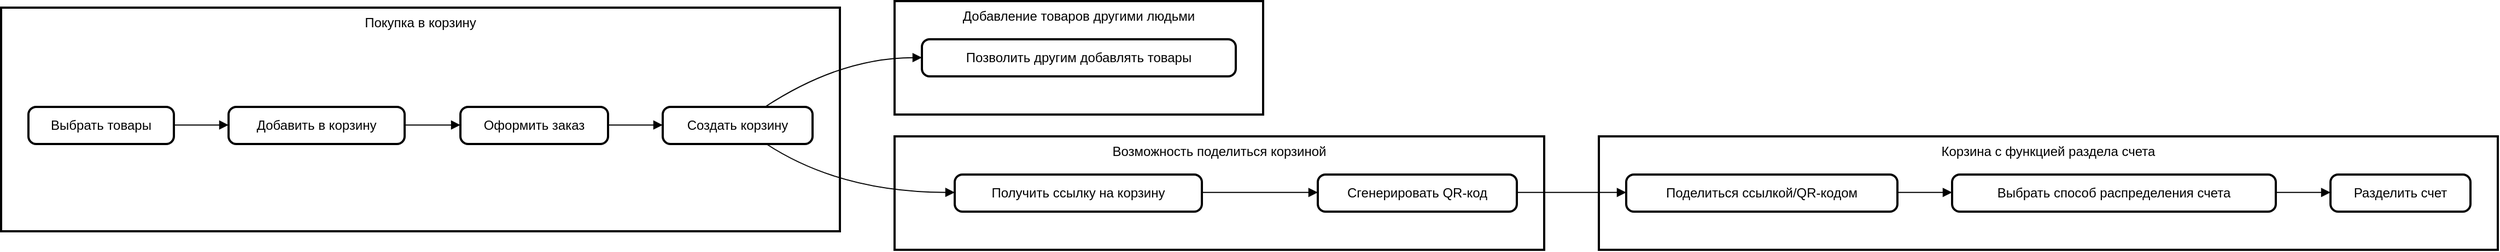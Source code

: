 <mxfile version="22.0.8" type="github">
  <diagram name="Страница — 1" id="X9x0GRcSEIaELL4LpcVx">
    <mxGraphModel>
      <root>
        <mxCell id="0" />
        <mxCell id="1" parent="0" />
        <mxCell id="2" value="Корзина с функцией раздела счета" style="whiteSpace=wrap;strokeWidth=2;verticalAlign=top;" vertex="1" parent="1">
          <mxGeometry x="1461" y="124" width="822" height="104" as="geometry" />
        </mxCell>
        <mxCell id="3" value="Поделиться ссылкой/QR-кодом" style="rounded=1;absoluteArcSize=1;arcSize=14;whiteSpace=wrap;strokeWidth=2;" vertex="1" parent="1">
          <mxGeometry x="1486" y="159" width="248" height="34" as="geometry" />
        </mxCell>
        <mxCell id="4" value="Выбрать способ распределения счета" style="rounded=1;absoluteArcSize=1;arcSize=14;whiteSpace=wrap;strokeWidth=2;" vertex="1" parent="1">
          <mxGeometry x="1784" y="159" width="296" height="34" as="geometry" />
        </mxCell>
        <mxCell id="5" value="Разделить счет" style="rounded=1;absoluteArcSize=1;arcSize=14;whiteSpace=wrap;strokeWidth=2;" vertex="1" parent="1">
          <mxGeometry x="2130" y="159" width="128" height="34" as="geometry" />
        </mxCell>
        <mxCell id="6" value="Добавление товаров другими людьми" style="whiteSpace=wrap;strokeWidth=2;verticalAlign=top;" vertex="1" parent="1">
          <mxGeometry x="817" width="337" height="104" as="geometry" />
        </mxCell>
        <mxCell id="7" value="Позволить другим добавлять товары" style="rounded=1;absoluteArcSize=1;arcSize=14;whiteSpace=wrap;strokeWidth=2;" vertex="1" parent="1">
          <mxGeometry x="842" y="35" width="287" height="34" as="geometry" />
        </mxCell>
        <mxCell id="8" value="Возможность поделиться корзиной" style="whiteSpace=wrap;strokeWidth=2;verticalAlign=top;" vertex="1" parent="1">
          <mxGeometry x="817" y="124" width="594" height="104" as="geometry" />
        </mxCell>
        <mxCell id="9" value="Получить ссылку на корзину" style="rounded=1;absoluteArcSize=1;arcSize=14;whiteSpace=wrap;strokeWidth=2;" vertex="1" parent="1">
          <mxGeometry x="872" y="159" width="226" height="34" as="geometry" />
        </mxCell>
        <mxCell id="10" value="Сгенерировать QR-код" style="rounded=1;absoluteArcSize=1;arcSize=14;whiteSpace=wrap;strokeWidth=2;" vertex="1" parent="1">
          <mxGeometry x="1204" y="159" width="182" height="34" as="geometry" />
        </mxCell>
        <mxCell id="11" value="Покупка в корзину" style="whiteSpace=wrap;strokeWidth=2;verticalAlign=top;" vertex="1" parent="1">
          <mxGeometry y="6" width="767" height="205" as="geometry" />
        </mxCell>
        <mxCell id="12" value="Добавить в корзину" style="rounded=1;absoluteArcSize=1;arcSize=14;whiteSpace=wrap;strokeWidth=2;" vertex="1" parent="1">
          <mxGeometry x="208" y="97" width="161" height="34" as="geometry" />
        </mxCell>
        <mxCell id="13" value="Выбрать товары" style="rounded=1;absoluteArcSize=1;arcSize=14;whiteSpace=wrap;strokeWidth=2;" vertex="1" parent="1">
          <mxGeometry x="25" y="97" width="133" height="34" as="geometry" />
        </mxCell>
        <mxCell id="14" value="Оформить заказ" style="rounded=1;absoluteArcSize=1;arcSize=14;whiteSpace=wrap;strokeWidth=2;" vertex="1" parent="1">
          <mxGeometry x="420" y="97" width="135" height="34" as="geometry" />
        </mxCell>
        <mxCell id="15" value="Создать корзину" style="rounded=1;absoluteArcSize=1;arcSize=14;whiteSpace=wrap;strokeWidth=2;" vertex="1" parent="1">
          <mxGeometry x="605" y="97" width="137" height="34" as="geometry" />
        </mxCell>
        <mxCell id="16" value="" style="curved=1;startArrow=none;endArrow=block;exitX=1.003;exitY=0.488;entryX=0.002;entryY=0.488;" edge="1" parent="1" source="13" target="12">
          <mxGeometry relative="1" as="geometry">
            <Array as="points" />
          </mxGeometry>
        </mxCell>
        <mxCell id="17" value="" style="curved=1;startArrow=none;endArrow=block;exitX=1.005;exitY=0.488;entryX=-0.002;entryY=0.488;" edge="1" parent="1" source="12" target="14">
          <mxGeometry relative="1" as="geometry">
            <Array as="points" />
          </mxGeometry>
        </mxCell>
        <mxCell id="18" value="" style="curved=1;startArrow=none;endArrow=block;exitX=0.999;exitY=0.488;entryX=-0.001;entryY=0.488;" edge="1" parent="1" source="14" target="15">
          <mxGeometry relative="1" as="geometry">
            <Array as="points" />
          </mxGeometry>
        </mxCell>
        <mxCell id="19" value="" style="curved=1;startArrow=none;endArrow=block;exitX=0.685;exitY=0.982;entryX=0.001;entryY=0.482;" edge="1" parent="1" source="15" target="9">
          <mxGeometry relative="1" as="geometry">
            <Array as="points">
              <mxPoint x="767" y="175" />
            </Array>
          </mxGeometry>
        </mxCell>
        <mxCell id="20" value="" style="curved=1;startArrow=none;endArrow=block;exitX=1.003;exitY=0.482;entryX=-0.001;entryY=0.482;" edge="1" parent="1" source="9" target="10">
          <mxGeometry relative="1" as="geometry">
            <Array as="points" />
          </mxGeometry>
        </mxCell>
        <mxCell id="21" value="" style="curved=1;startArrow=none;endArrow=block;exitX=0.685;exitY=-0.006;entryX=-0.0;entryY=0.494;" edge="1" parent="1" source="15" target="7">
          <mxGeometry relative="1" as="geometry">
            <Array as="points">
              <mxPoint x="767" y="52" />
            </Array>
          </mxGeometry>
        </mxCell>
        <mxCell id="22" value="" style="curved=1;startArrow=none;endArrow=block;exitX=1.0;exitY=0.482;entryX=-0.0;entryY=0.482;" edge="1" parent="1" source="10" target="3">
          <mxGeometry relative="1" as="geometry">
            <Array as="points" />
          </mxGeometry>
        </mxCell>
        <mxCell id="23" value="" style="curved=1;startArrow=none;endArrow=block;exitX=1.001;exitY=0.482;entryX=0.001;entryY=0.482;" edge="1" parent="1" source="3" target="4">
          <mxGeometry relative="1" as="geometry">
            <Array as="points" />
          </mxGeometry>
        </mxCell>
        <mxCell id="24" value="" style="curved=1;startArrow=none;endArrow=block;exitX=1.0;exitY=0.482;entryX=0.0;entryY=0.482;" edge="1" parent="1" source="4" target="5">
          <mxGeometry relative="1" as="geometry">
            <Array as="points" />
          </mxGeometry>
        </mxCell>
      </root>
    </mxGraphModel>
  </diagram>
</mxfile>
